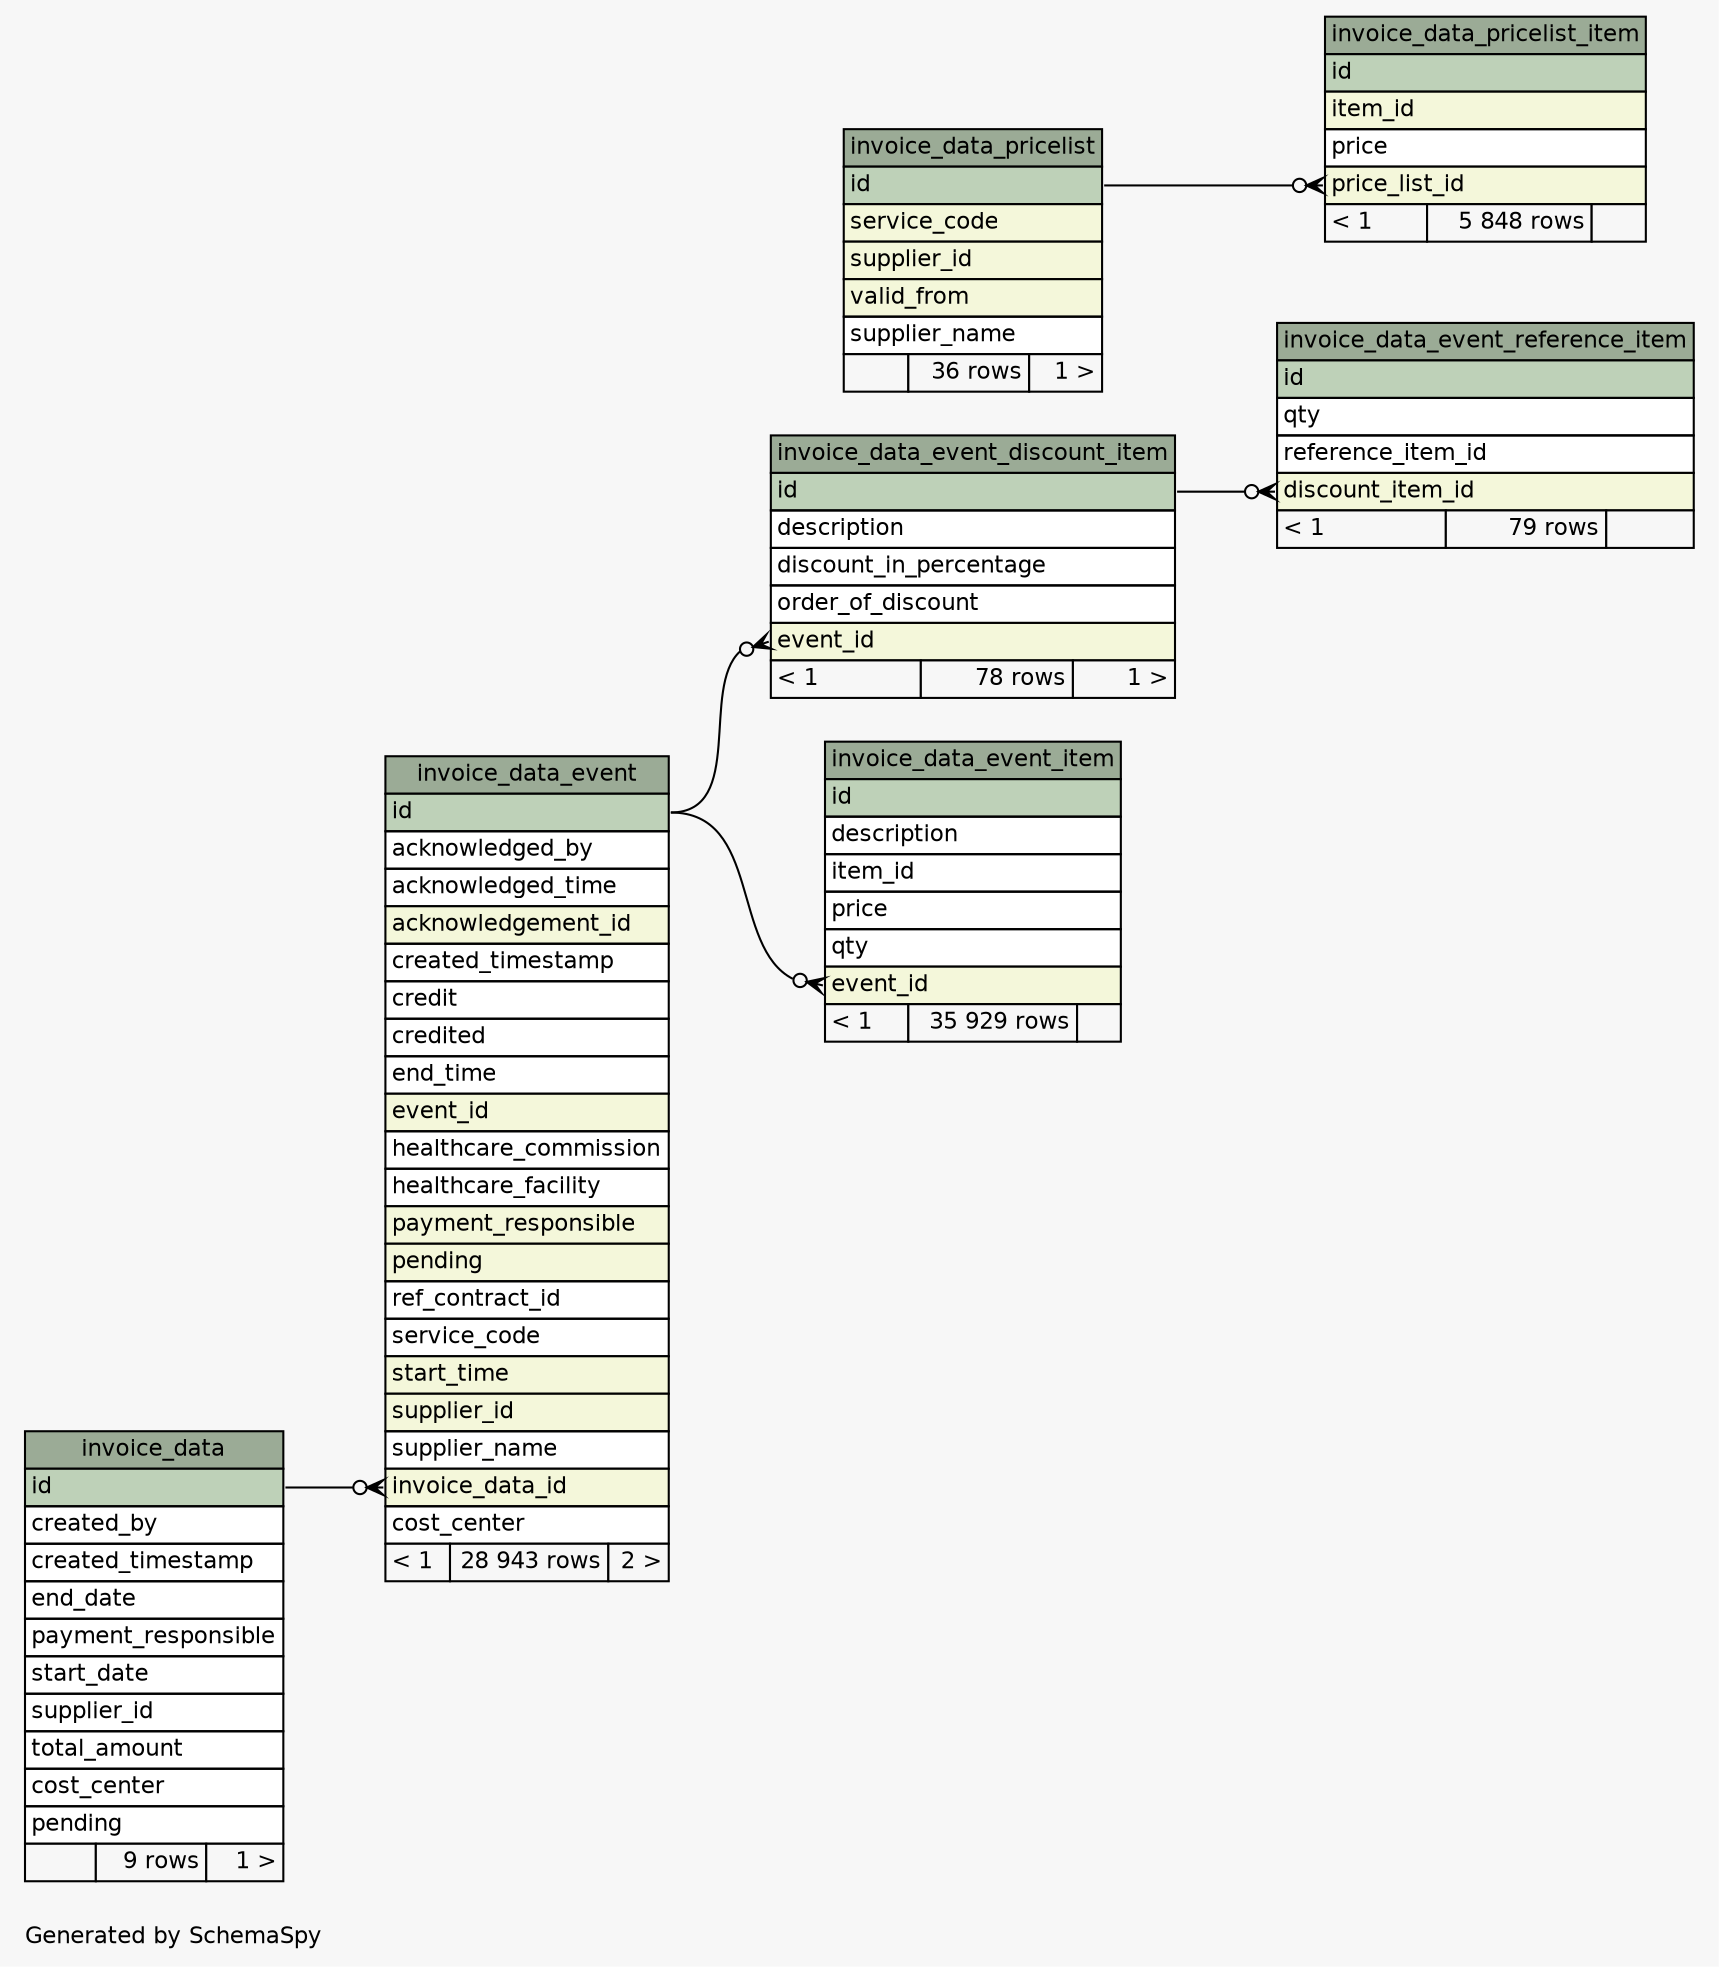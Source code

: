 // dot 2.38.0 on Windows 8.1 6.3
// SchemaSpy rev 590
digraph "largeRelationshipsDiagram" {
  graph [
    rankdir="RL"
    bgcolor="#f7f7f7"
    label="\nGenerated by SchemaSpy"
    labeljust="l"
    nodesep="0.18"
    ranksep="0.46"
    fontname="Helvetica"
    fontsize="11"
  ];
  node [
    fontname="Helvetica"
    fontsize="11"
    shape="plaintext"
  ];
  edge [
    arrowsize="0.8"
  ];
  "invoice_data" [
    label=<
    <TABLE BORDER="0" CELLBORDER="1" CELLSPACING="0" BGCOLOR="#ffffff">
      <TR><TD COLSPAN="3" BGCOLOR="#9bab96" ALIGN="CENTER">invoice_data</TD></TR>
      <TR><TD PORT="id" COLSPAN="3" BGCOLOR="#bed1b8" ALIGN="LEFT">id</TD></TR>
      <TR><TD PORT="created_by" COLSPAN="3" ALIGN="LEFT">created_by</TD></TR>
      <TR><TD PORT="created_timestamp" COLSPAN="3" ALIGN="LEFT">created_timestamp</TD></TR>
      <TR><TD PORT="end_date" COLSPAN="3" ALIGN="LEFT">end_date</TD></TR>
      <TR><TD PORT="payment_responsible" COLSPAN="3" ALIGN="LEFT">payment_responsible</TD></TR>
      <TR><TD PORT="start_date" COLSPAN="3" ALIGN="LEFT">start_date</TD></TR>
      <TR><TD PORT="supplier_id" COLSPAN="3" ALIGN="LEFT">supplier_id</TD></TR>
      <TR><TD PORT="total_amount" COLSPAN="3" ALIGN="LEFT">total_amount</TD></TR>
      <TR><TD PORT="cost_center" COLSPAN="3" ALIGN="LEFT">cost_center</TD></TR>
      <TR><TD PORT="pending" COLSPAN="3" ALIGN="LEFT">pending</TD></TR>
      <TR><TD ALIGN="LEFT" BGCOLOR="#f7f7f7">  </TD><TD ALIGN="RIGHT" BGCOLOR="#f7f7f7">9 rows</TD><TD ALIGN="RIGHT" BGCOLOR="#f7f7f7">1 &gt;</TD></TR>
    </TABLE>>
    URL="tables/invoice_data.html"
    tooltip="invoice_data"
  ];
  "invoice_data_event" [
    label=<
    <TABLE BORDER="0" CELLBORDER="1" CELLSPACING="0" BGCOLOR="#ffffff">
      <TR><TD COLSPAN="3" BGCOLOR="#9bab96" ALIGN="CENTER">invoice_data_event</TD></TR>
      <TR><TD PORT="id" COLSPAN="3" BGCOLOR="#bed1b8" ALIGN="LEFT">id</TD></TR>
      <TR><TD PORT="acknowledged_by" COLSPAN="3" ALIGN="LEFT">acknowledged_by</TD></TR>
      <TR><TD PORT="acknowledged_time" COLSPAN="3" ALIGN="LEFT">acknowledged_time</TD></TR>
      <TR><TD PORT="acknowledgement_id" COLSPAN="3" BGCOLOR="#f4f7da" ALIGN="LEFT">acknowledgement_id</TD></TR>
      <TR><TD PORT="created_timestamp" COLSPAN="3" ALIGN="LEFT">created_timestamp</TD></TR>
      <TR><TD PORT="credit" COLSPAN="3" ALIGN="LEFT">credit</TD></TR>
      <TR><TD PORT="credited" COLSPAN="3" ALIGN="LEFT">credited</TD></TR>
      <TR><TD PORT="end_time" COLSPAN="3" ALIGN="LEFT">end_time</TD></TR>
      <TR><TD PORT="event_id" COLSPAN="3" BGCOLOR="#f4f7da" ALIGN="LEFT">event_id</TD></TR>
      <TR><TD PORT="healthcare_commission" COLSPAN="3" ALIGN="LEFT">healthcare_commission</TD></TR>
      <TR><TD PORT="healthcare_facility" COLSPAN="3" ALIGN="LEFT">healthcare_facility</TD></TR>
      <TR><TD PORT="payment_responsible" COLSPAN="3" BGCOLOR="#f4f7da" ALIGN="LEFT">payment_responsible</TD></TR>
      <TR><TD PORT="pending" COLSPAN="3" BGCOLOR="#f4f7da" ALIGN="LEFT">pending</TD></TR>
      <TR><TD PORT="ref_contract_id" COLSPAN="3" ALIGN="LEFT">ref_contract_id</TD></TR>
      <TR><TD PORT="service_code" COLSPAN="3" ALIGN="LEFT">service_code</TD></TR>
      <TR><TD PORT="start_time" COLSPAN="3" BGCOLOR="#f4f7da" ALIGN="LEFT">start_time</TD></TR>
      <TR><TD PORT="supplier_id" COLSPAN="3" BGCOLOR="#f4f7da" ALIGN="LEFT">supplier_id</TD></TR>
      <TR><TD PORT="supplier_name" COLSPAN="3" ALIGN="LEFT">supplier_name</TD></TR>
      <TR><TD PORT="invoice_data_id" COLSPAN="3" BGCOLOR="#f4f7da" ALIGN="LEFT">invoice_data_id</TD></TR>
      <TR><TD PORT="cost_center" COLSPAN="3" ALIGN="LEFT">cost_center</TD></TR>
      <TR><TD ALIGN="LEFT" BGCOLOR="#f7f7f7">&lt; 1</TD><TD ALIGN="RIGHT" BGCOLOR="#f7f7f7">28 943 rows</TD><TD ALIGN="RIGHT" BGCOLOR="#f7f7f7">2 &gt;</TD></TR>
    </TABLE>>
    URL="tables/invoice_data_event.html"
    tooltip="invoice_data_event"
  ];
  "invoice_data_event_discount_item" [
    label=<
    <TABLE BORDER="0" CELLBORDER="1" CELLSPACING="0" BGCOLOR="#ffffff">
      <TR><TD COLSPAN="3" BGCOLOR="#9bab96" ALIGN="CENTER">invoice_data_event_discount_item</TD></TR>
      <TR><TD PORT="id" COLSPAN="3" BGCOLOR="#bed1b8" ALIGN="LEFT">id</TD></TR>
      <TR><TD PORT="description" COLSPAN="3" ALIGN="LEFT">description</TD></TR>
      <TR><TD PORT="discount_in_percentage" COLSPAN="3" ALIGN="LEFT">discount_in_percentage</TD></TR>
      <TR><TD PORT="order_of_discount" COLSPAN="3" ALIGN="LEFT">order_of_discount</TD></TR>
      <TR><TD PORT="event_id" COLSPAN="3" BGCOLOR="#f4f7da" ALIGN="LEFT">event_id</TD></TR>
      <TR><TD ALIGN="LEFT" BGCOLOR="#f7f7f7">&lt; 1</TD><TD ALIGN="RIGHT" BGCOLOR="#f7f7f7">78 rows</TD><TD ALIGN="RIGHT" BGCOLOR="#f7f7f7">1 &gt;</TD></TR>
    </TABLE>>
    URL="tables/invoice_data_event_discount_item.html"
    tooltip="invoice_data_event_discount_item"
  ];
  "invoice_data_event_item" [
    label=<
    <TABLE BORDER="0" CELLBORDER="1" CELLSPACING="0" BGCOLOR="#ffffff">
      <TR><TD COLSPAN="3" BGCOLOR="#9bab96" ALIGN="CENTER">invoice_data_event_item</TD></TR>
      <TR><TD PORT="id" COLSPAN="3" BGCOLOR="#bed1b8" ALIGN="LEFT">id</TD></TR>
      <TR><TD PORT="description" COLSPAN="3" ALIGN="LEFT">description</TD></TR>
      <TR><TD PORT="item_id" COLSPAN="3" ALIGN="LEFT">item_id</TD></TR>
      <TR><TD PORT="price" COLSPAN="3" ALIGN="LEFT">price</TD></TR>
      <TR><TD PORT="qty" COLSPAN="3" ALIGN="LEFT">qty</TD></TR>
      <TR><TD PORT="event_id" COLSPAN="3" BGCOLOR="#f4f7da" ALIGN="LEFT">event_id</TD></TR>
      <TR><TD ALIGN="LEFT" BGCOLOR="#f7f7f7">&lt; 1</TD><TD ALIGN="RIGHT" BGCOLOR="#f7f7f7">35 929 rows</TD><TD ALIGN="RIGHT" BGCOLOR="#f7f7f7">  </TD></TR>
    </TABLE>>
    URL="tables/invoice_data_event_item.html"
    tooltip="invoice_data_event_item"
  ];
  "invoice_data_event_reference_item" [
    label=<
    <TABLE BORDER="0" CELLBORDER="1" CELLSPACING="0" BGCOLOR="#ffffff">
      <TR><TD COLSPAN="3" BGCOLOR="#9bab96" ALIGN="CENTER">invoice_data_event_reference_item</TD></TR>
      <TR><TD PORT="id" COLSPAN="3" BGCOLOR="#bed1b8" ALIGN="LEFT">id</TD></TR>
      <TR><TD PORT="qty" COLSPAN="3" ALIGN="LEFT">qty</TD></TR>
      <TR><TD PORT="reference_item_id" COLSPAN="3" ALIGN="LEFT">reference_item_id</TD></TR>
      <TR><TD PORT="discount_item_id" COLSPAN="3" BGCOLOR="#f4f7da" ALIGN="LEFT">discount_item_id</TD></TR>
      <TR><TD ALIGN="LEFT" BGCOLOR="#f7f7f7">&lt; 1</TD><TD ALIGN="RIGHT" BGCOLOR="#f7f7f7">79 rows</TD><TD ALIGN="RIGHT" BGCOLOR="#f7f7f7">  </TD></TR>
    </TABLE>>
    URL="tables/invoice_data_event_reference_item.html"
    tooltip="invoice_data_event_reference_item"
  ];
  "invoice_data_pricelist" [
    label=<
    <TABLE BORDER="0" CELLBORDER="1" CELLSPACING="0" BGCOLOR="#ffffff">
      <TR><TD COLSPAN="3" BGCOLOR="#9bab96" ALIGN="CENTER">invoice_data_pricelist</TD></TR>
      <TR><TD PORT="id" COLSPAN="3" BGCOLOR="#bed1b8" ALIGN="LEFT">id</TD></TR>
      <TR><TD PORT="service_code" COLSPAN="3" BGCOLOR="#f4f7da" ALIGN="LEFT">service_code</TD></TR>
      <TR><TD PORT="supplier_id" COLSPAN="3" BGCOLOR="#f4f7da" ALIGN="LEFT">supplier_id</TD></TR>
      <TR><TD PORT="valid_from" COLSPAN="3" BGCOLOR="#f4f7da" ALIGN="LEFT">valid_from</TD></TR>
      <TR><TD PORT="supplier_name" COLSPAN="3" ALIGN="LEFT">supplier_name</TD></TR>
      <TR><TD ALIGN="LEFT" BGCOLOR="#f7f7f7">  </TD><TD ALIGN="RIGHT" BGCOLOR="#f7f7f7">36 rows</TD><TD ALIGN="RIGHT" BGCOLOR="#f7f7f7">1 &gt;</TD></TR>
    </TABLE>>
    URL="tables/invoice_data_pricelist.html"
    tooltip="invoice_data_pricelist"
  ];
  "invoice_data_pricelist_item" [
    label=<
    <TABLE BORDER="0" CELLBORDER="1" CELLSPACING="0" BGCOLOR="#ffffff">
      <TR><TD COLSPAN="3" BGCOLOR="#9bab96" ALIGN="CENTER">invoice_data_pricelist_item</TD></TR>
      <TR><TD PORT="id" COLSPAN="3" BGCOLOR="#bed1b8" ALIGN="LEFT">id</TD></TR>
      <TR><TD PORT="item_id" COLSPAN="3" BGCOLOR="#f4f7da" ALIGN="LEFT">item_id</TD></TR>
      <TR><TD PORT="price" COLSPAN="3" ALIGN="LEFT">price</TD></TR>
      <TR><TD PORT="price_list_id" COLSPAN="3" BGCOLOR="#f4f7da" ALIGN="LEFT">price_list_id</TD></TR>
      <TR><TD ALIGN="LEFT" BGCOLOR="#f7f7f7">&lt; 1</TD><TD ALIGN="RIGHT" BGCOLOR="#f7f7f7">5 848 rows</TD><TD ALIGN="RIGHT" BGCOLOR="#f7f7f7">  </TD></TR>
    </TABLE>>
    URL="tables/invoice_data_pricelist_item.html"
    tooltip="invoice_data_pricelist_item"
  ];
  "invoice_data_event":"invoice_data_id":w -> "invoice_data":"id":e [arrowhead=none dir=back arrowtail=crowodot];
  "invoice_data_event_discount_item":"event_id":w -> "invoice_data_event":"id":e [arrowhead=none dir=back arrowtail=crowodot];
  "invoice_data_event_item":"event_id":w -> "invoice_data_event":"id":e [arrowhead=none dir=back arrowtail=crowodot];
  "invoice_data_event_reference_item":"discount_item_id":w -> "invoice_data_event_discount_item":"id":e [arrowhead=none dir=back arrowtail=crowodot];
  "invoice_data_pricelist_item":"price_list_id":w -> "invoice_data_pricelist":"id":e [arrowhead=none dir=back arrowtail=crowodot];
}
